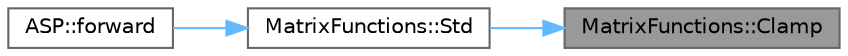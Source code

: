 digraph "MatrixFunctions::Clamp"
{
 // LATEX_PDF_SIZE
  bgcolor="transparent";
  edge [fontname=Helvetica,fontsize=10,labelfontname=Helvetica,labelfontsize=10];
  node [fontname=Helvetica,fontsize=10,shape=box,height=0.2,width=0.4];
  rankdir="RL";
  Node1 [id="Node000001",label="MatrixFunctions::Clamp",height=0.2,width=0.4,color="gray40", fillcolor="grey60", style="filled", fontcolor="black",tooltip="yi​=min(max(xi​,min_valuei​),max_valuei​)"];
  Node1 -> Node2 [id="edge1_Node000001_Node000002",dir="back",color="steelblue1",style="solid",tooltip=" "];
  Node2 [id="Node000002",label="MatrixFunctions::Std",height=0.2,width=0.4,color="grey40", fillcolor="white", style="filled",URL="$class_matrix_functions.html#a1c38e1dc5ac60a26324e76a75f58bb69",tooltip="Computes the population std of input by channel."];
  Node2 -> Node3 [id="edge2_Node000002_Node000003",dir="back",color="steelblue1",style="solid",tooltip=" "];
  Node3 [id="Node000003",label="ASP::forward",height=0.2,width=0.4,color="grey40", fillcolor="white", style="filled",URL="$class_a_s_p.html#a800fb7c84f0d56060449e0b6c6a911ad",tooltip="Conputes the forward feed."];
}
